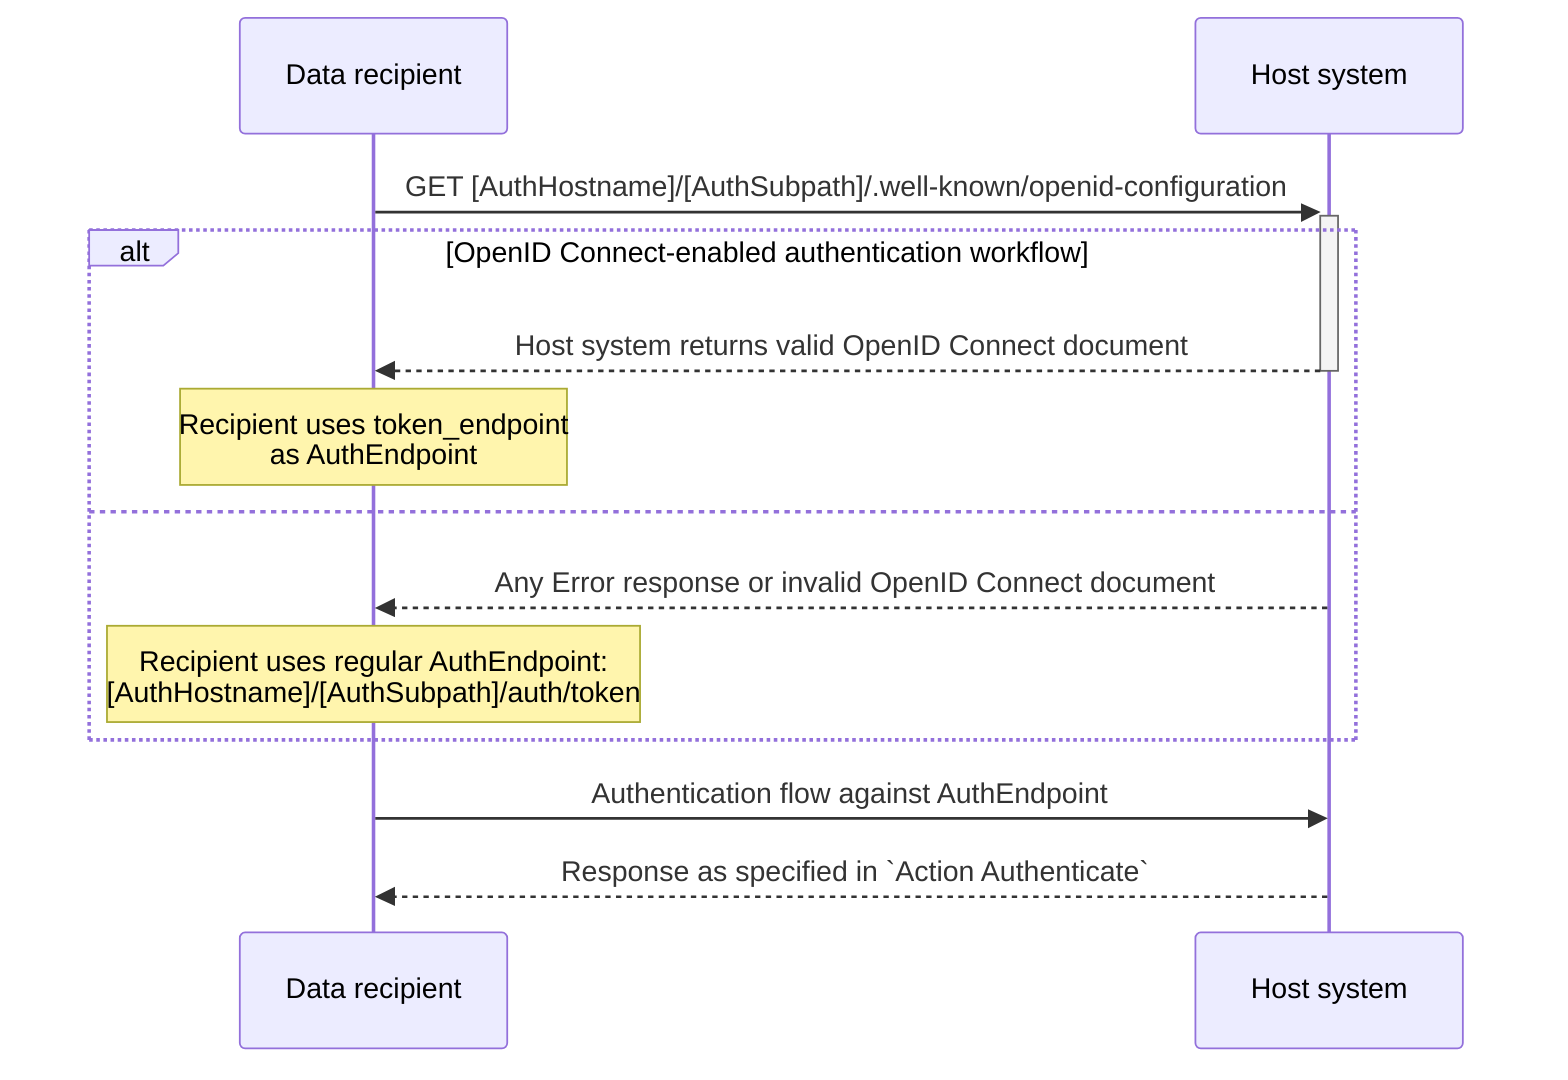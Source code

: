 sequenceDiagram
    Data recipient->>+Host system: GET [AuthHostname]/[AuthSubpath]/.well-known/openid-configuration
    alt OpenID Connect-enabled authentication workflow
        Host system -->>-Data recipient: Host system returns valid OpenID Connect document
        Note over Data recipient: Recipient uses token_endpoint<br/> as AuthEndpoint
    else
        Host system-->>Data recipient: Any Error response or invalid OpenID Connect document
        Note over Data recipient: Recipient uses regular AuthEndpoint:<br/>[AuthHostname]/[AuthSubpath]/auth/token
    end
    Data recipient->>Host system: Authentication flow against AuthEndpoint
    Host system-->>Data recipient: Response as specified in `Action Authenticate`
